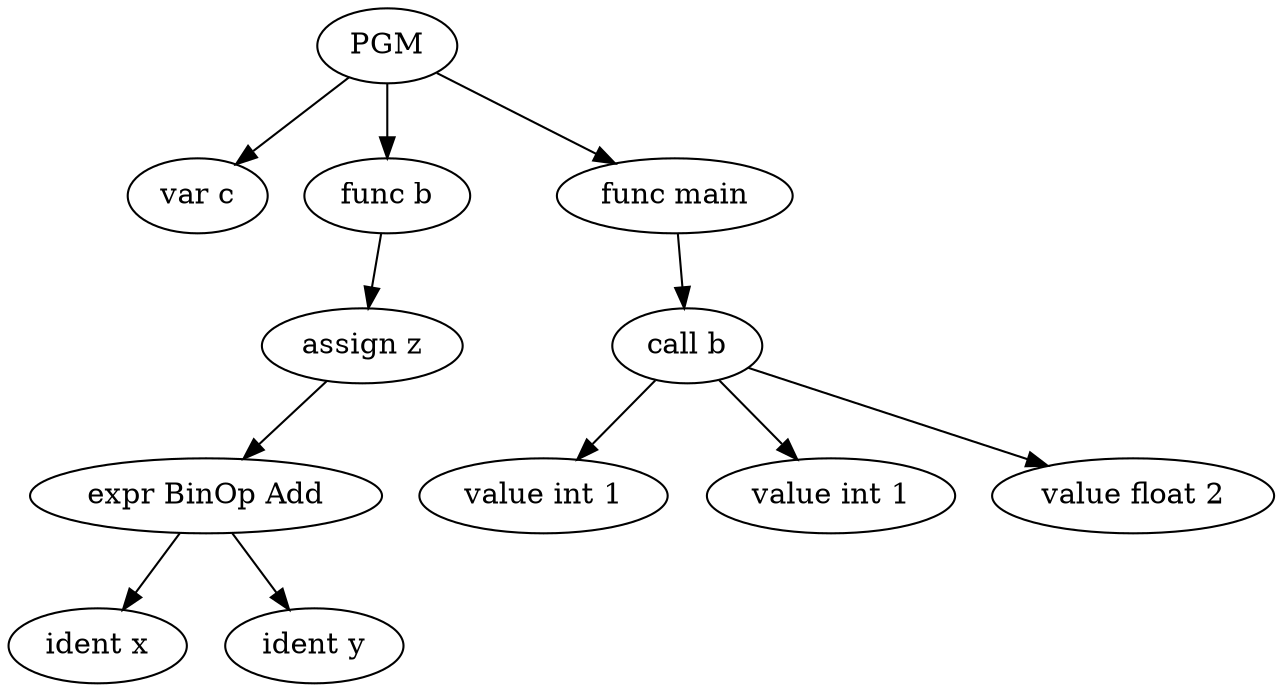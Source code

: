 digraph ast {
0[label = PGM, shape = ellipse]
1[label = "var c", shape = ellipse]
0 -> 1
2[label = "func b", shape = ellipse]
0 -> 2
3[label = "assign z", shape = ellipse]
2 -> 3
4[label = "expr BinOp Add", shape = ellipse]
3 -> 4
5[label = "ident x", shape = ellipse]
4 -> 5
6[label = "ident y", shape = ellipse]
4 -> 6
7[label = "func main", shape = ellipse]
0 -> 7
8[label = "call b", shape = ellipse]
7 -> 8
9[label = "value int 1", shape = ellipse]
8 -> 9
10[label = "value int 1", shape = ellipse]
8 -> 10
11[label = "value float 2", shape = ellipse]
8 -> 11
}